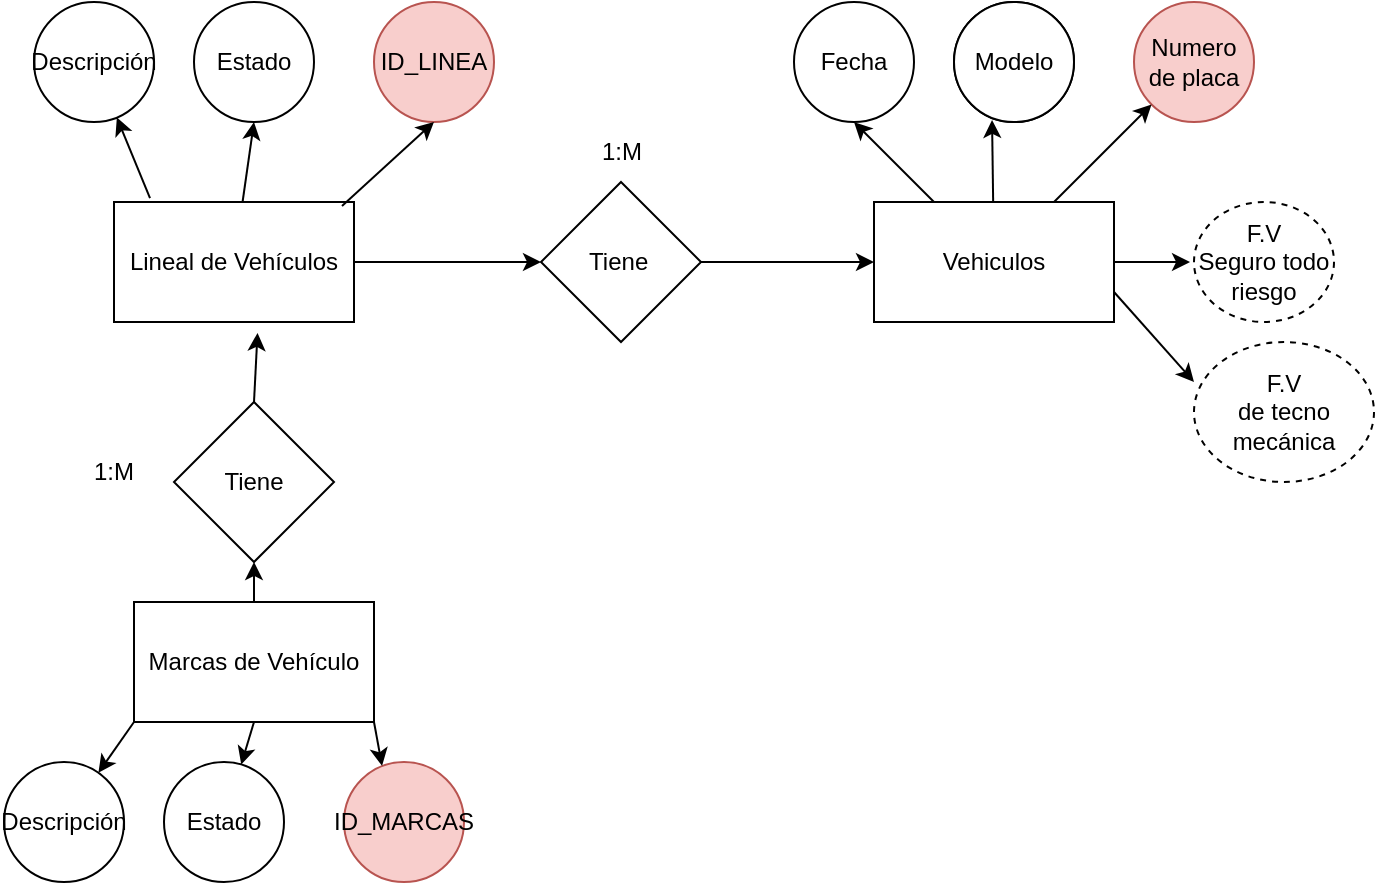 <mxfile version="17.4.0" type="github">
  <diagram id="IcLnYZmJei6e9Cl4iayr" name="Page-1">
    <mxGraphModel dx="872" dy="280" grid="1" gridSize="10" guides="1" tooltips="1" connect="1" arrows="1" fold="1" page="1" pageScale="1" pageWidth="827" pageHeight="1169" math="0" shadow="0">
      <root>
        <mxCell id="0" />
        <mxCell id="1" parent="0" />
        <mxCell id="_NcIk8mNcInwPRBBUuTL-1" value="Tiene&amp;nbsp;" style="rhombus;whiteSpace=wrap;html=1;" vertex="1" parent="1">
          <mxGeometry x="333.5" y="110" width="80" height="80" as="geometry" />
        </mxCell>
        <mxCell id="_NcIk8mNcInwPRBBUuTL-5" value="Tiene" style="rhombus;whiteSpace=wrap;html=1;" vertex="1" parent="1">
          <mxGeometry x="150" y="220" width="80" height="80" as="geometry" />
        </mxCell>
        <mxCell id="_NcIk8mNcInwPRBBUuTL-15" value="Estado" style="ellipse;whiteSpace=wrap;html=1;aspect=fixed;" vertex="1" parent="1">
          <mxGeometry x="160" y="20" width="60" height="60" as="geometry" />
        </mxCell>
        <mxCell id="_NcIk8mNcInwPRBBUuTL-17" value="ID_LINEA" style="ellipse;whiteSpace=wrap;html=1;aspect=fixed;fillColor=#f8cecc;strokeColor=#b85450;" vertex="1" parent="1">
          <mxGeometry x="250" y="20" width="60" height="60" as="geometry" />
        </mxCell>
        <mxCell id="_NcIk8mNcInwPRBBUuTL-20" value="Descripción" style="ellipse;whiteSpace=wrap;html=1;aspect=fixed;" vertex="1" parent="1">
          <mxGeometry x="80" y="20" width="60" height="60" as="geometry" />
        </mxCell>
        <mxCell id="_NcIk8mNcInwPRBBUuTL-22" value="Lineal de Vehículos" style="rounded=0;whiteSpace=wrap;html=1;" vertex="1" parent="1">
          <mxGeometry x="120" y="120" width="120" height="60" as="geometry" />
        </mxCell>
        <mxCell id="_NcIk8mNcInwPRBBUuTL-23" value="Marcas de Vehículo" style="rounded=0;whiteSpace=wrap;html=1;" vertex="1" parent="1">
          <mxGeometry x="130" y="320" width="120" height="60" as="geometry" />
        </mxCell>
        <mxCell id="_NcIk8mNcInwPRBBUuTL-24" value="Estado" style="ellipse;whiteSpace=wrap;html=1;aspect=fixed;" vertex="1" parent="1">
          <mxGeometry x="145" y="400" width="60" height="60" as="geometry" />
        </mxCell>
        <mxCell id="_NcIk8mNcInwPRBBUuTL-25" value="ID_MARCAS" style="ellipse;whiteSpace=wrap;html=1;aspect=fixed;fillColor=#f8cecc;strokeColor=#b85450;" vertex="1" parent="1">
          <mxGeometry x="235" y="400" width="60" height="60" as="geometry" />
        </mxCell>
        <mxCell id="_NcIk8mNcInwPRBBUuTL-26" value="Descripción" style="ellipse;whiteSpace=wrap;html=1;aspect=fixed;" vertex="1" parent="1">
          <mxGeometry x="65" y="400" width="60" height="60" as="geometry" />
        </mxCell>
        <mxCell id="_NcIk8mNcInwPRBBUuTL-27" value="Modelo" style="ellipse;whiteSpace=wrap;html=1;aspect=fixed;" vertex="1" parent="1">
          <mxGeometry x="540" y="20" width="60" height="60" as="geometry" />
        </mxCell>
        <mxCell id="_NcIk8mNcInwPRBBUuTL-28" value="Numero de placa" style="ellipse;whiteSpace=wrap;html=1;aspect=fixed;fillColor=#f8cecc;strokeColor=#b85450;" vertex="1" parent="1">
          <mxGeometry x="630" y="20" width="60" height="60" as="geometry" />
        </mxCell>
        <mxCell id="_NcIk8mNcInwPRBBUuTL-29" value="Fecha" style="ellipse;whiteSpace=wrap;html=1;aspect=fixed;" vertex="1" parent="1">
          <mxGeometry x="460" y="20" width="60" height="60" as="geometry" />
        </mxCell>
        <mxCell id="_NcIk8mNcInwPRBBUuTL-30" value="Vehiculos" style="rounded=0;whiteSpace=wrap;html=1;" vertex="1" parent="1">
          <mxGeometry x="500" y="120" width="120" height="60" as="geometry" />
        </mxCell>
        <mxCell id="_NcIk8mNcInwPRBBUuTL-32" value="Modelo" style="ellipse;whiteSpace=wrap;html=1;aspect=fixed;" vertex="1" parent="1">
          <mxGeometry x="540" y="20" width="60" height="60" as="geometry" />
        </mxCell>
        <mxCell id="_NcIk8mNcInwPRBBUuTL-38" value="" style="endArrow=classic;html=1;rounded=0;exitX=0.95;exitY=0.033;exitDx=0;exitDy=0;exitPerimeter=0;entryX=0.5;entryY=1;entryDx=0;entryDy=0;" edge="1" parent="1" source="_NcIk8mNcInwPRBBUuTL-22" target="_NcIk8mNcInwPRBBUuTL-17">
          <mxGeometry width="50" height="50" relative="1" as="geometry">
            <mxPoint x="360" y="230" as="sourcePoint" />
            <mxPoint x="410" y="180" as="targetPoint" />
          </mxGeometry>
        </mxCell>
        <mxCell id="_NcIk8mNcInwPRBBUuTL-40" value="" style="endArrow=classic;html=1;rounded=0;entryX=0.5;entryY=1;entryDx=0;entryDy=0;" edge="1" parent="1" source="_NcIk8mNcInwPRBBUuTL-22" target="_NcIk8mNcInwPRBBUuTL-15">
          <mxGeometry width="50" height="50" relative="1" as="geometry">
            <mxPoint x="360" y="230" as="sourcePoint" />
            <mxPoint x="410" y="180" as="targetPoint" />
          </mxGeometry>
        </mxCell>
        <mxCell id="_NcIk8mNcInwPRBBUuTL-42" value="" style="endArrow=classic;html=1;rounded=0;exitX=0.15;exitY=-0.033;exitDx=0;exitDy=0;exitPerimeter=0;" edge="1" parent="1" source="_NcIk8mNcInwPRBBUuTL-22" target="_NcIk8mNcInwPRBBUuTL-20">
          <mxGeometry width="50" height="50" relative="1" as="geometry">
            <mxPoint x="360" y="230" as="sourcePoint" />
            <mxPoint x="410" y="180" as="targetPoint" />
          </mxGeometry>
        </mxCell>
        <mxCell id="_NcIk8mNcInwPRBBUuTL-43" value="" style="endArrow=classic;html=1;rounded=0;exitX=0.75;exitY=0;exitDx=0;exitDy=0;" edge="1" parent="1" source="_NcIk8mNcInwPRBBUuTL-30" target="_NcIk8mNcInwPRBBUuTL-28">
          <mxGeometry width="50" height="50" relative="1" as="geometry">
            <mxPoint x="360" y="230" as="sourcePoint" />
            <mxPoint x="410" y="180" as="targetPoint" />
          </mxGeometry>
        </mxCell>
        <mxCell id="_NcIk8mNcInwPRBBUuTL-45" value="" style="endArrow=classic;html=1;rounded=0;entryX=0.317;entryY=0.983;entryDx=0;entryDy=0;entryPerimeter=0;" edge="1" parent="1" source="_NcIk8mNcInwPRBBUuTL-30" target="_NcIk8mNcInwPRBBUuTL-32">
          <mxGeometry width="50" height="50" relative="1" as="geometry">
            <mxPoint x="360" y="230" as="sourcePoint" />
            <mxPoint x="410" y="180" as="targetPoint" />
          </mxGeometry>
        </mxCell>
        <mxCell id="_NcIk8mNcInwPRBBUuTL-47" value="" style="endArrow=classic;html=1;rounded=0;" edge="1" parent="1" source="_NcIk8mNcInwPRBBUuTL-30">
          <mxGeometry width="50" height="50" relative="1" as="geometry">
            <mxPoint x="440" y="130" as="sourcePoint" />
            <mxPoint x="490" y="80" as="targetPoint" />
          </mxGeometry>
        </mxCell>
        <mxCell id="_NcIk8mNcInwPRBBUuTL-49" value="" style="endArrow=classic;html=1;rounded=0;entryX=-0.033;entryY=0.667;entryDx=0;entryDy=0;entryPerimeter=0;" edge="1" parent="1" source="_NcIk8mNcInwPRBBUuTL-30">
          <mxGeometry width="50" height="50" relative="1" as="geometry">
            <mxPoint x="360" y="230" as="sourcePoint" />
            <mxPoint x="658.02" y="150.02" as="targetPoint" />
          </mxGeometry>
        </mxCell>
        <mxCell id="_NcIk8mNcInwPRBBUuTL-51" value="" style="endArrow=classic;html=1;rounded=0;entryX=0;entryY=0.333;entryDx=0;entryDy=0;entryPerimeter=0;exitX=1;exitY=0.75;exitDx=0;exitDy=0;" edge="1" parent="1" source="_NcIk8mNcInwPRBBUuTL-30">
          <mxGeometry width="50" height="50" relative="1" as="geometry">
            <mxPoint x="360" y="230" as="sourcePoint" />
            <mxPoint x="660" y="209.98" as="targetPoint" />
          </mxGeometry>
        </mxCell>
        <mxCell id="_NcIk8mNcInwPRBBUuTL-52" value="" style="endArrow=classic;html=1;rounded=0;exitX=1;exitY=1;exitDx=0;exitDy=0;entryX=0.317;entryY=0.033;entryDx=0;entryDy=0;entryPerimeter=0;" edge="1" parent="1" source="_NcIk8mNcInwPRBBUuTL-23" target="_NcIk8mNcInwPRBBUuTL-25">
          <mxGeometry width="50" height="50" relative="1" as="geometry">
            <mxPoint x="360" y="340" as="sourcePoint" />
            <mxPoint x="410" y="290" as="targetPoint" />
          </mxGeometry>
        </mxCell>
        <mxCell id="_NcIk8mNcInwPRBBUuTL-53" value="" style="endArrow=classic;html=1;rounded=0;exitX=0.5;exitY=1;exitDx=0;exitDy=0;" edge="1" parent="1" source="_NcIk8mNcInwPRBBUuTL-23" target="_NcIk8mNcInwPRBBUuTL-24">
          <mxGeometry width="50" height="50" relative="1" as="geometry">
            <mxPoint x="360" y="340" as="sourcePoint" />
            <mxPoint x="410" y="290" as="targetPoint" />
          </mxGeometry>
        </mxCell>
        <mxCell id="_NcIk8mNcInwPRBBUuTL-54" value="" style="endArrow=classic;html=1;rounded=0;exitX=0;exitY=1;exitDx=0;exitDy=0;" edge="1" parent="1" source="_NcIk8mNcInwPRBBUuTL-23" target="_NcIk8mNcInwPRBBUuTL-26">
          <mxGeometry width="50" height="50" relative="1" as="geometry">
            <mxPoint x="360" y="340" as="sourcePoint" />
            <mxPoint x="410" y="290" as="targetPoint" />
          </mxGeometry>
        </mxCell>
        <mxCell id="_NcIk8mNcInwPRBBUuTL-62" value="" style="endArrow=classic;html=1;rounded=0;exitX=0.5;exitY=0;exitDx=0;exitDy=0;entryX=0.598;entryY=1.091;entryDx=0;entryDy=0;entryPerimeter=0;" edge="1" parent="1" source="_NcIk8mNcInwPRBBUuTL-5" target="_NcIk8mNcInwPRBBUuTL-22">
          <mxGeometry width="50" height="50" relative="1" as="geometry">
            <mxPoint x="430" y="300" as="sourcePoint" />
            <mxPoint x="480" y="250" as="targetPoint" />
          </mxGeometry>
        </mxCell>
        <mxCell id="_NcIk8mNcInwPRBBUuTL-63" value="" style="endArrow=classic;html=1;rounded=0;exitX=0.5;exitY=0;exitDx=0;exitDy=0;entryX=0.5;entryY=1;entryDx=0;entryDy=0;" edge="1" parent="1" source="_NcIk8mNcInwPRBBUuTL-23" target="_NcIk8mNcInwPRBBUuTL-5">
          <mxGeometry width="50" height="50" relative="1" as="geometry">
            <mxPoint x="430" y="300" as="sourcePoint" />
            <mxPoint x="480" y="250" as="targetPoint" />
          </mxGeometry>
        </mxCell>
        <mxCell id="_NcIk8mNcInwPRBBUuTL-64" value="" style="endArrow=classic;html=1;rounded=0;exitX=1;exitY=0.5;exitDx=0;exitDy=0;entryX=0;entryY=0.5;entryDx=0;entryDy=0;" edge="1" parent="1" source="_NcIk8mNcInwPRBBUuTL-22" target="_NcIk8mNcInwPRBBUuTL-1">
          <mxGeometry width="50" height="50" relative="1" as="geometry">
            <mxPoint x="200" y="230" as="sourcePoint" />
            <mxPoint x="201.76" y="195.46" as="targetPoint" />
          </mxGeometry>
        </mxCell>
        <mxCell id="_NcIk8mNcInwPRBBUuTL-65" value="" style="endArrow=classic;html=1;rounded=0;exitX=1;exitY=0.5;exitDx=0;exitDy=0;entryX=0;entryY=0.5;entryDx=0;entryDy=0;" edge="1" parent="1" source="_NcIk8mNcInwPRBBUuTL-1" target="_NcIk8mNcInwPRBBUuTL-30">
          <mxGeometry width="50" height="50" relative="1" as="geometry">
            <mxPoint x="210" y="240" as="sourcePoint" />
            <mxPoint x="211.76" y="205.46" as="targetPoint" />
          </mxGeometry>
        </mxCell>
        <mxCell id="_NcIk8mNcInwPRBBUuTL-66" value="1:M" style="text;html=1;strokeColor=none;fillColor=none;align=center;verticalAlign=middle;whiteSpace=wrap;rounded=0;" vertex="1" parent="1">
          <mxGeometry x="343.5" y="80" width="60" height="30" as="geometry" />
        </mxCell>
        <mxCell id="_NcIk8mNcInwPRBBUuTL-67" value="1:M" style="text;html=1;strokeColor=none;fillColor=none;align=center;verticalAlign=middle;whiteSpace=wrap;rounded=0;" vertex="1" parent="1">
          <mxGeometry x="90" y="240" width="60" height="30" as="geometry" />
        </mxCell>
        <mxCell id="_NcIk8mNcInwPRBBUuTL-68" value="F.V&lt;br&gt;Seguro todo riesgo" style="ellipse;whiteSpace=wrap;html=1;align=center;dashed=1;" vertex="1" parent="1">
          <mxGeometry x="660" y="120" width="70" height="60" as="geometry" />
        </mxCell>
        <mxCell id="_NcIk8mNcInwPRBBUuTL-69" value="F.V&lt;br&gt;de tecno mecánica" style="ellipse;whiteSpace=wrap;html=1;align=center;dashed=1;" vertex="1" parent="1">
          <mxGeometry x="660" y="190" width="90" height="70" as="geometry" />
        </mxCell>
      </root>
    </mxGraphModel>
  </diagram>
</mxfile>
